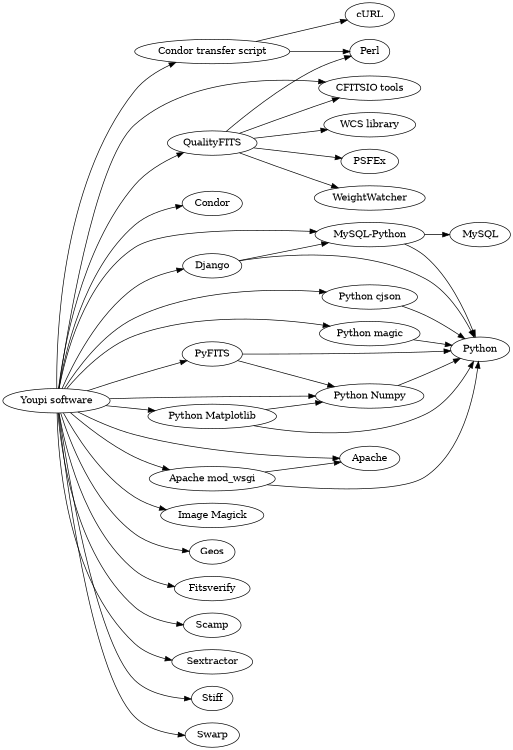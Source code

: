 digraph G {
	size="5,5";
	rankdir = LR;

	youpi [label="Youpi software"];
	cfitsio	[label="CFITSIO tools"];
	condor [label="Condor"];
	django [label="Django"];
	magic [label="Image Magick"];
	modwsgi [label="Apache mod_wsgi"];
	mysqlpython [label="MySQL-Python"];
	pyfits [label="PyFITS"];
	python [label="Python"];
	pythoncjson	[label="Python cjson"];
	pythonmagic	[label="Python magic"];
	pythonmplib	[label="Python Matplotlib"];
	pythonnumpy	[label="Python Numpy"];
	apache [label="Apache"];
	mysql [label="MySQL"];
	mysql [label="MySQL"];
	condortrpl [label="Condor transfer script"];
	perl [label="Perl"];
	curl [label="cURL"];
	geos [label="Geos"];
	wcslib [label="WCS library"];
	fitsverify [label="Fitsverify"];

	scamp [label="Scamp"];
	sextractor [label="Sextractor"];
	stiff [label="Stiff"];
	swarp [label="Swarp"];
	qfits [label="QualityFITS"];
	psfex [label="PSFEx"];
	ww [label="WeightWatcher"];

	youpi -> apache;
	youpi -> cfitsio;
	youpi -> condor;
	youpi -> django;
	youpi -> magic;
	youpi -> modwsgi;
	youpi -> pyfits;
	youpi -> pythoncjson;
	youpi -> pythonmagic;
	youpi -> pythonmplib;
	youpi -> pythonnumpy;
	youpi -> mysqlpython;
	youpi -> geos;
	youpi -> condortrpl;
	youpi -> fitsverify;

	youpi -> scamp;
	youpi -> sextractor;
	youpi -> stiff;
	youpi -> swarp;
	youpi -> qfits;

	qfits -> cfitsio;
	qfits -> perl;
	qfits -> ww;
	qfits -> psfex;
	qfits -> wcslib;
	mysqlpython -> mysql;
	django -> python;
	django -> mysqlpython;
	modwsgi -> apache;
	modwsgi -> python;
	pythonmagic -> python;
	pythonmplib -> python;
	pythoncjson -> python;
	pythonnumpy -> python;
	mysqlpython -> python;
	pyfits -> python;
	pyfits -> pythonnumpy;
	pythonmplib -> pythonnumpy;
	condortrpl -> perl;
	condortrpl -> curl;
}
